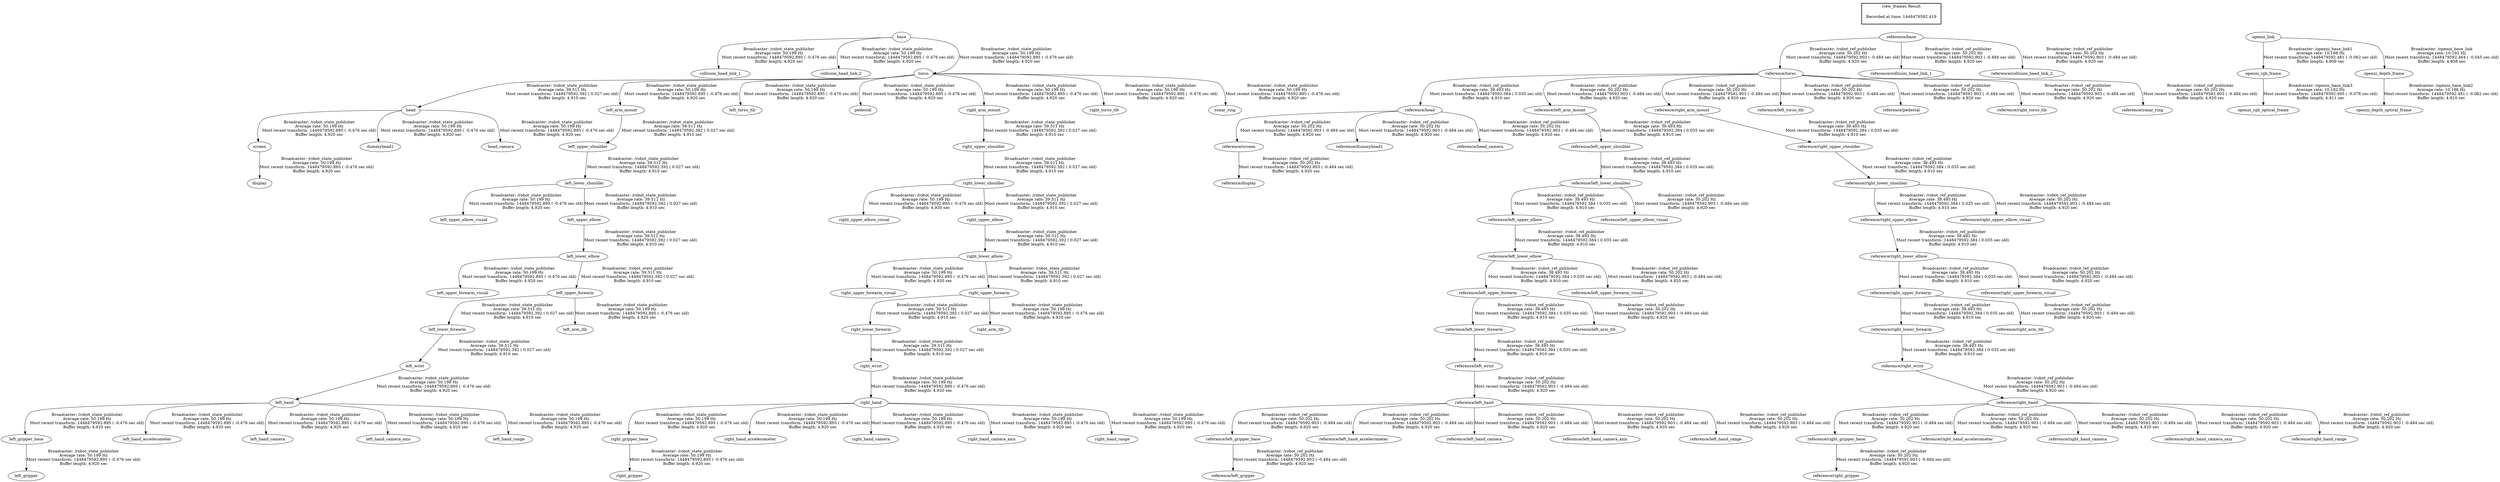 digraph G {
"base" -> "collision_head_link_1"[label="Broadcaster: /robot_state_publisher\nAverage rate: 50.199 Hz\nMost recent transform: 1448479592.895 ( -0.476 sec old)\nBuffer length: 4.920 sec\n"];
"base" -> "collision_head_link_2"[label="Broadcaster: /robot_state_publisher\nAverage rate: 50.199 Hz\nMost recent transform: 1448479592.895 ( -0.476 sec old)\nBuffer length: 4.920 sec\n"];
"screen" -> "display"[label="Broadcaster: /robot_state_publisher\nAverage rate: 50.199 Hz\nMost recent transform: 1448479592.895 ( -0.476 sec old)\nBuffer length: 4.920 sec\n"];
"head" -> "screen"[label="Broadcaster: /robot_state_publisher\nAverage rate: 50.199 Hz\nMost recent transform: 1448479592.895 ( -0.476 sec old)\nBuffer length: 4.920 sec\n"];
"head" -> "dummyhead1"[label="Broadcaster: /robot_state_publisher\nAverage rate: 50.199 Hz\nMost recent transform: 1448479592.895 ( -0.476 sec old)\nBuffer length: 4.920 sec\n"];
"torso" -> "head"[label="Broadcaster: /robot_state_publisher\nAverage rate: 39.511 Hz\nMost recent transform: 1448479592.392 ( 0.027 sec old)\nBuffer length: 4.910 sec\n"];
"head" -> "head_camera"[label="Broadcaster: /robot_state_publisher\nAverage rate: 50.199 Hz\nMost recent transform: 1448479592.895 ( -0.476 sec old)\nBuffer length: 4.920 sec\n"];
"left_lower_shoulder" -> "left_upper_elbow_visual"[label="Broadcaster: /robot_state_publisher\nAverage rate: 50.199 Hz\nMost recent transform: 1448479592.895 ( -0.476 sec old)\nBuffer length: 4.920 sec\n"];
"left_upper_shoulder" -> "left_lower_shoulder"[label="Broadcaster: /robot_state_publisher\nAverage rate: 39.511 Hz\nMost recent transform: 1448479592.392 ( 0.027 sec old)\nBuffer length: 4.910 sec\n"];
"left_gripper_base" -> "left_gripper"[label="Broadcaster: /robot_state_publisher\nAverage rate: 50.199 Hz\nMost recent transform: 1448479592.895 ( -0.476 sec old)\nBuffer length: 4.920 sec\n"];
"left_hand" -> "left_gripper_base"[label="Broadcaster: /robot_state_publisher\nAverage rate: 50.199 Hz\nMost recent transform: 1448479592.895 ( -0.476 sec old)\nBuffer length: 4.920 sec\n"];
"left_wrist" -> "left_hand"[label="Broadcaster: /robot_state_publisher\nAverage rate: 50.199 Hz\nMost recent transform: 1448479592.895 ( -0.476 sec old)\nBuffer length: 4.920 sec\n"];
"left_lower_forearm" -> "left_wrist"[label="Broadcaster: /robot_state_publisher\nAverage rate: 39.511 Hz\nMost recent transform: 1448479592.392 ( 0.027 sec old)\nBuffer length: 4.910 sec\n"];
"left_hand" -> "left_hand_accelerometer"[label="Broadcaster: /robot_state_publisher\nAverage rate: 50.199 Hz\nMost recent transform: 1448479592.895 ( -0.476 sec old)\nBuffer length: 4.920 sec\n"];
"left_hand" -> "left_hand_camera"[label="Broadcaster: /robot_state_publisher\nAverage rate: 50.199 Hz\nMost recent transform: 1448479592.895 ( -0.476 sec old)\nBuffer length: 4.920 sec\n"];
"left_hand" -> "left_hand_camera_axis"[label="Broadcaster: /robot_state_publisher\nAverage rate: 50.199 Hz\nMost recent transform: 1448479592.895 ( -0.476 sec old)\nBuffer length: 4.920 sec\n"];
"left_hand" -> "left_hand_range"[label="Broadcaster: /robot_state_publisher\nAverage rate: 50.199 Hz\nMost recent transform: 1448479592.895 ( -0.476 sec old)\nBuffer length: 4.920 sec\n"];
"torso" -> "left_arm_mount"[label="Broadcaster: /robot_state_publisher\nAverage rate: 50.199 Hz\nMost recent transform: 1448479592.895 ( -0.476 sec old)\nBuffer length: 4.920 sec\n"];
"base" -> "torso"[label="Broadcaster: /robot_state_publisher\nAverage rate: 50.199 Hz\nMost recent transform: 1448479592.895 ( -0.476 sec old)\nBuffer length: 4.920 sec\n"];
"torso" -> "left_torso_itb"[label="Broadcaster: /robot_state_publisher\nAverage rate: 50.199 Hz\nMost recent transform: 1448479592.895 ( -0.476 sec old)\nBuffer length: 4.920 sec\n"];
"left_lower_elbow" -> "left_upper_forearm_visual"[label="Broadcaster: /robot_state_publisher\nAverage rate: 50.199 Hz\nMost recent transform: 1448479592.895 ( -0.476 sec old)\nBuffer length: 4.920 sec\n"];
"left_upper_elbow" -> "left_lower_elbow"[label="Broadcaster: /robot_state_publisher\nAverage rate: 39.511 Hz\nMost recent transform: 1448479592.392 ( 0.027 sec old)\nBuffer length: 4.910 sec\n"];
"left_upper_forearm" -> "left_arm_itb"[label="Broadcaster: /robot_state_publisher\nAverage rate: 50.199 Hz\nMost recent transform: 1448479592.895 ( -0.476 sec old)\nBuffer length: 4.920 sec\n"];
"left_lower_elbow" -> "left_upper_forearm"[label="Broadcaster: /robot_state_publisher\nAverage rate: 39.511 Hz\nMost recent transform: 1448479592.392 ( 0.027 sec old)\nBuffer length: 4.910 sec\n"];
"torso" -> "pedestal"[label="Broadcaster: /robot_state_publisher\nAverage rate: 50.199 Hz\nMost recent transform: 1448479592.895 ( -0.476 sec old)\nBuffer length: 4.920 sec\n"];
"right_lower_shoulder" -> "right_upper_elbow_visual"[label="Broadcaster: /robot_state_publisher\nAverage rate: 50.199 Hz\nMost recent transform: 1448479592.895 ( -0.476 sec old)\nBuffer length: 4.920 sec\n"];
"right_upper_shoulder" -> "right_lower_shoulder"[label="Broadcaster: /robot_state_publisher\nAverage rate: 39.511 Hz\nMost recent transform: 1448479592.392 ( 0.027 sec old)\nBuffer length: 4.910 sec\n"];
"right_gripper_base" -> "right_gripper"[label="Broadcaster: /robot_state_publisher\nAverage rate: 50.199 Hz\nMost recent transform: 1448479592.895 ( -0.476 sec old)\nBuffer length: 4.920 sec\n"];
"right_hand" -> "right_gripper_base"[label="Broadcaster: /robot_state_publisher\nAverage rate: 50.199 Hz\nMost recent transform: 1448479592.895 ( -0.476 sec old)\nBuffer length: 4.920 sec\n"];
"right_wrist" -> "right_hand"[label="Broadcaster: /robot_state_publisher\nAverage rate: 50.199 Hz\nMost recent transform: 1448479592.895 ( -0.476 sec old)\nBuffer length: 4.920 sec\n"];
"right_lower_forearm" -> "right_wrist"[label="Broadcaster: /robot_state_publisher\nAverage rate: 39.511 Hz\nMost recent transform: 1448479592.392 ( 0.027 sec old)\nBuffer length: 4.910 sec\n"];
"right_hand" -> "right_hand_accelerometer"[label="Broadcaster: /robot_state_publisher\nAverage rate: 50.199 Hz\nMost recent transform: 1448479592.895 ( -0.476 sec old)\nBuffer length: 4.920 sec\n"];
"right_hand" -> "right_hand_camera"[label="Broadcaster: /robot_state_publisher\nAverage rate: 50.199 Hz\nMost recent transform: 1448479592.895 ( -0.476 sec old)\nBuffer length: 4.920 sec\n"];
"right_hand" -> "right_hand_camera_axis"[label="Broadcaster: /robot_state_publisher\nAverage rate: 50.199 Hz\nMost recent transform: 1448479592.895 ( -0.476 sec old)\nBuffer length: 4.920 sec\n"];
"right_hand" -> "right_hand_range"[label="Broadcaster: /robot_state_publisher\nAverage rate: 50.199 Hz\nMost recent transform: 1448479592.895 ( -0.476 sec old)\nBuffer length: 4.920 sec\n"];
"torso" -> "right_arm_mount"[label="Broadcaster: /robot_state_publisher\nAverage rate: 50.199 Hz\nMost recent transform: 1448479592.895 ( -0.476 sec old)\nBuffer length: 4.920 sec\n"];
"torso" -> "right_torso_itb"[label="Broadcaster: /robot_state_publisher\nAverage rate: 50.199 Hz\nMost recent transform: 1448479592.895 ( -0.476 sec old)\nBuffer length: 4.920 sec\n"];
"right_lower_elbow" -> "right_upper_forearm_visual"[label="Broadcaster: /robot_state_publisher\nAverage rate: 50.199 Hz\nMost recent transform: 1448479592.895 ( -0.476 sec old)\nBuffer length: 4.920 sec\n"];
"right_upper_elbow" -> "right_lower_elbow"[label="Broadcaster: /robot_state_publisher\nAverage rate: 39.511 Hz\nMost recent transform: 1448479592.392 ( 0.027 sec old)\nBuffer length: 4.910 sec\n"];
"right_upper_forearm" -> "right_arm_itb"[label="Broadcaster: /robot_state_publisher\nAverage rate: 50.199 Hz\nMost recent transform: 1448479592.895 ( -0.476 sec old)\nBuffer length: 4.920 sec\n"];
"right_lower_elbow" -> "right_upper_forearm"[label="Broadcaster: /robot_state_publisher\nAverage rate: 39.511 Hz\nMost recent transform: 1448479592.392 ( 0.027 sec old)\nBuffer length: 4.910 sec\n"];
"torso" -> "sonar_ring"[label="Broadcaster: /robot_state_publisher\nAverage rate: 50.199 Hz\nMost recent transform: 1448479592.895 ( -0.476 sec old)\nBuffer length: 4.920 sec\n"];
"reference/torso" -> "reference/head"[label="Broadcaster: /robot_ref_publisher\nAverage rate: 38.493 Hz\nMost recent transform: 1448479592.384 ( 0.035 sec old)\nBuffer length: 4.910 sec\n"];
"reference/base" -> "reference/torso"[label="Broadcaster: /robot_ref_publisher\nAverage rate: 50.202 Hz\nMost recent transform: 1448479592.903 ( -0.484 sec old)\nBuffer length: 4.920 sec\n"];
"reference/left_lower_shoulder" -> "reference/left_upper_elbow"[label="Broadcaster: /robot_ref_publisher\nAverage rate: 38.493 Hz\nMost recent transform: 1448479592.384 ( 0.035 sec old)\nBuffer length: 4.910 sec\n"];
"reference/left_upper_shoulder" -> "reference/left_lower_shoulder"[label="Broadcaster: /robot_ref_publisher\nAverage rate: 38.493 Hz\nMost recent transform: 1448479592.384 ( 0.035 sec old)\nBuffer length: 4.910 sec\n"];
"reference/left_upper_elbow" -> "reference/left_lower_elbow"[label="Broadcaster: /robot_ref_publisher\nAverage rate: 38.493 Hz\nMost recent transform: 1448479592.384 ( 0.035 sec old)\nBuffer length: 4.910 sec\n"];
"reference/left_arm_mount" -> "reference/left_upper_shoulder"[label="Broadcaster: /robot_ref_publisher\nAverage rate: 38.493 Hz\nMost recent transform: 1448479592.384 ( 0.035 sec old)\nBuffer length: 4.910 sec\n"];
"reference/torso" -> "reference/left_arm_mount"[label="Broadcaster: /robot_ref_publisher\nAverage rate: 50.202 Hz\nMost recent transform: 1448479592.903 ( -0.484 sec old)\nBuffer length: 4.920 sec\n"];
"reference/left_lower_elbow" -> "reference/left_upper_forearm"[label="Broadcaster: /robot_ref_publisher\nAverage rate: 38.493 Hz\nMost recent transform: 1448479592.384 ( 0.035 sec old)\nBuffer length: 4.910 sec\n"];
"reference/left_upper_forearm" -> "reference/left_lower_forearm"[label="Broadcaster: /robot_ref_publisher\nAverage rate: 38.493 Hz\nMost recent transform: 1448479592.384 ( 0.035 sec old)\nBuffer length: 4.910 sec\n"];
"reference/left_lower_forearm" -> "reference/left_wrist"[label="Broadcaster: /robot_ref_publisher\nAverage rate: 38.493 Hz\nMost recent transform: 1448479592.384 ( 0.035 sec old)\nBuffer length: 4.910 sec\n"];
"reference/right_lower_shoulder" -> "reference/right_upper_elbow"[label="Broadcaster: /robot_ref_publisher\nAverage rate: 38.493 Hz\nMost recent transform: 1448479592.384 ( 0.035 sec old)\nBuffer length: 4.910 sec\n"];
"reference/right_upper_shoulder" -> "reference/right_lower_shoulder"[label="Broadcaster: /robot_ref_publisher\nAverage rate: 38.493 Hz\nMost recent transform: 1448479592.384 ( 0.035 sec old)\nBuffer length: 4.910 sec\n"];
"reference/right_upper_elbow" -> "reference/right_lower_elbow"[label="Broadcaster: /robot_ref_publisher\nAverage rate: 38.493 Hz\nMost recent transform: 1448479592.384 ( 0.035 sec old)\nBuffer length: 4.910 sec\n"];
"reference/right_arm_mount" -> "reference/right_upper_shoulder"[label="Broadcaster: /robot_ref_publisher\nAverage rate: 38.493 Hz\nMost recent transform: 1448479592.384 ( 0.035 sec old)\nBuffer length: 4.910 sec\n"];
"reference/torso" -> "reference/right_arm_mount"[label="Broadcaster: /robot_ref_publisher\nAverage rate: 50.202 Hz\nMost recent transform: 1448479592.903 ( -0.484 sec old)\nBuffer length: 4.920 sec\n"];
"reference/right_lower_elbow" -> "reference/right_upper_forearm"[label="Broadcaster: /robot_ref_publisher\nAverage rate: 38.493 Hz\nMost recent transform: 1448479592.384 ( 0.035 sec old)\nBuffer length: 4.910 sec\n"];
"reference/right_upper_forearm" -> "reference/right_lower_forearm"[label="Broadcaster: /robot_ref_publisher\nAverage rate: 38.493 Hz\nMost recent transform: 1448479592.384 ( 0.035 sec old)\nBuffer length: 4.910 sec\n"];
"reference/right_lower_forearm" -> "reference/right_wrist"[label="Broadcaster: /robot_ref_publisher\nAverage rate: 38.493 Hz\nMost recent transform: 1448479592.384 ( 0.035 sec old)\nBuffer length: 4.910 sec\n"];
"openni_rgb_frame" -> "openni_rgb_optical_frame"[label="Broadcaster: /openni_base_link3\nAverage rate: 10.182 Hz\nMost recent transform: 1448479592.495 ( -0.076 sec old)\nBuffer length: 4.911 sec\n"];
"openni_link" -> "openni_rgb_frame"[label="Broadcaster: /openni_base_link1\nAverage rate: 10.188 Hz\nMost recent transform: 1448479592.481 ( -0.062 sec old)\nBuffer length: 4.809 sec\n"];
"reference/base" -> "reference/collision_head_link_1"[label="Broadcaster: /robot_ref_publisher\nAverage rate: 50.202 Hz\nMost recent transform: 1448479592.903 ( -0.484 sec old)\nBuffer length: 4.920 sec\n"];
"reference/base" -> "reference/collision_head_link_2"[label="Broadcaster: /robot_ref_publisher\nAverage rate: 50.202 Hz\nMost recent transform: 1448479592.903 ( -0.484 sec old)\nBuffer length: 4.920 sec\n"];
"reference/screen" -> "reference/display"[label="Broadcaster: /robot_ref_publisher\nAverage rate: 50.202 Hz\nMost recent transform: 1448479592.903 ( -0.484 sec old)\nBuffer length: 4.920 sec\n"];
"reference/head" -> "reference/screen"[label="Broadcaster: /robot_ref_publisher\nAverage rate: 50.202 Hz\nMost recent transform: 1448479592.903 ( -0.484 sec old)\nBuffer length: 4.920 sec\n"];
"reference/head" -> "reference/dummyhead1"[label="Broadcaster: /robot_ref_publisher\nAverage rate: 50.202 Hz\nMost recent transform: 1448479592.903 ( -0.484 sec old)\nBuffer length: 4.920 sec\n"];
"reference/head" -> "reference/head_camera"[label="Broadcaster: /robot_ref_publisher\nAverage rate: 50.202 Hz\nMost recent transform: 1448479592.903 ( -0.484 sec old)\nBuffer length: 4.920 sec\n"];
"reference/left_lower_shoulder" -> "reference/left_upper_elbow_visual"[label="Broadcaster: /robot_ref_publisher\nAverage rate: 50.202 Hz\nMost recent transform: 1448479592.903 ( -0.484 sec old)\nBuffer length: 4.920 sec\n"];
"reference/left_gripper_base" -> "reference/left_gripper"[label="Broadcaster: /robot_ref_publisher\nAverage rate: 50.202 Hz\nMost recent transform: 1448479592.903 ( -0.484 sec old)\nBuffer length: 4.920 sec\n"];
"reference/left_hand" -> "reference/left_gripper_base"[label="Broadcaster: /robot_ref_publisher\nAverage rate: 50.202 Hz\nMost recent transform: 1448479592.903 ( -0.484 sec old)\nBuffer length: 4.920 sec\n"];
"reference/left_wrist" -> "reference/left_hand"[label="Broadcaster: /robot_ref_publisher\nAverage rate: 50.202 Hz\nMost recent transform: 1448479592.903 ( -0.484 sec old)\nBuffer length: 4.920 sec\n"];
"reference/left_hand" -> "reference/left_hand_accelerometer"[label="Broadcaster: /robot_ref_publisher\nAverage rate: 50.202 Hz\nMost recent transform: 1448479592.903 ( -0.484 sec old)\nBuffer length: 4.920 sec\n"];
"reference/left_hand" -> "reference/left_hand_camera"[label="Broadcaster: /robot_ref_publisher\nAverage rate: 50.202 Hz\nMost recent transform: 1448479592.903 ( -0.484 sec old)\nBuffer length: 4.920 sec\n"];
"reference/left_hand" -> "reference/left_hand_camera_axis"[label="Broadcaster: /robot_ref_publisher\nAverage rate: 50.202 Hz\nMost recent transform: 1448479592.903 ( -0.484 sec old)\nBuffer length: 4.920 sec\n"];
"reference/left_hand" -> "reference/left_hand_range"[label="Broadcaster: /robot_ref_publisher\nAverage rate: 50.202 Hz\nMost recent transform: 1448479592.903 ( -0.484 sec old)\nBuffer length: 4.920 sec\n"];
"reference/torso" -> "reference/left_torso_itb"[label="Broadcaster: /robot_ref_publisher\nAverage rate: 50.202 Hz\nMost recent transform: 1448479592.903 ( -0.484 sec old)\nBuffer length: 4.920 sec\n"];
"reference/left_lower_elbow" -> "reference/left_upper_forearm_visual"[label="Broadcaster: /robot_ref_publisher\nAverage rate: 50.202 Hz\nMost recent transform: 1448479592.903 ( -0.484 sec old)\nBuffer length: 4.920 sec\n"];
"reference/left_upper_forearm" -> "reference/left_arm_itb"[label="Broadcaster: /robot_ref_publisher\nAverage rate: 50.202 Hz\nMost recent transform: 1448479592.903 ( -0.484 sec old)\nBuffer length: 4.920 sec\n"];
"reference/torso" -> "reference/pedestal"[label="Broadcaster: /robot_ref_publisher\nAverage rate: 50.202 Hz\nMost recent transform: 1448479592.903 ( -0.484 sec old)\nBuffer length: 4.920 sec\n"];
"reference/right_lower_shoulder" -> "reference/right_upper_elbow_visual"[label="Broadcaster: /robot_ref_publisher\nAverage rate: 50.202 Hz\nMost recent transform: 1448479592.903 ( -0.484 sec old)\nBuffer length: 4.920 sec\n"];
"reference/right_gripper_base" -> "reference/right_gripper"[label="Broadcaster: /robot_ref_publisher\nAverage rate: 50.202 Hz\nMost recent transform: 1448479592.903 ( -0.484 sec old)\nBuffer length: 4.920 sec\n"];
"reference/right_hand" -> "reference/right_gripper_base"[label="Broadcaster: /robot_ref_publisher\nAverage rate: 50.202 Hz\nMost recent transform: 1448479592.903 ( -0.484 sec old)\nBuffer length: 4.920 sec\n"];
"reference/right_wrist" -> "reference/right_hand"[label="Broadcaster: /robot_ref_publisher\nAverage rate: 50.202 Hz\nMost recent transform: 1448479592.903 ( -0.484 sec old)\nBuffer length: 4.920 sec\n"];
"reference/right_hand" -> "reference/right_hand_accelerometer"[label="Broadcaster: /robot_ref_publisher\nAverage rate: 50.202 Hz\nMost recent transform: 1448479592.903 ( -0.484 sec old)\nBuffer length: 4.920 sec\n"];
"reference/right_hand" -> "reference/right_hand_camera"[label="Broadcaster: /robot_ref_publisher\nAverage rate: 50.202 Hz\nMost recent transform: 1448479592.903 ( -0.484 sec old)\nBuffer length: 4.920 sec\n"];
"reference/right_hand" -> "reference/right_hand_camera_axis"[label="Broadcaster: /robot_ref_publisher\nAverage rate: 50.202 Hz\nMost recent transform: 1448479592.903 ( -0.484 sec old)\nBuffer length: 4.920 sec\n"];
"reference/right_hand" -> "reference/right_hand_range"[label="Broadcaster: /robot_ref_publisher\nAverage rate: 50.202 Hz\nMost recent transform: 1448479592.903 ( -0.484 sec old)\nBuffer length: 4.920 sec\n"];
"reference/torso" -> "reference/right_torso_itb"[label="Broadcaster: /robot_ref_publisher\nAverage rate: 50.202 Hz\nMost recent transform: 1448479592.903 ( -0.484 sec old)\nBuffer length: 4.920 sec\n"];
"reference/right_lower_elbow" -> "reference/right_upper_forearm_visual"[label="Broadcaster: /robot_ref_publisher\nAverage rate: 50.202 Hz\nMost recent transform: 1448479592.903 ( -0.484 sec old)\nBuffer length: 4.920 sec\n"];
"reference/right_upper_forearm" -> "reference/right_arm_itb"[label="Broadcaster: /robot_ref_publisher\nAverage rate: 50.202 Hz\nMost recent transform: 1448479592.903 ( -0.484 sec old)\nBuffer length: 4.920 sec\n"];
"reference/torso" -> "reference/sonar_ring"[label="Broadcaster: /robot_ref_publisher\nAverage rate: 50.202 Hz\nMost recent transform: 1448479592.903 ( -0.484 sec old)\nBuffer length: 4.920 sec\n"];
"left_lower_shoulder" -> "left_upper_elbow"[label="Broadcaster: /robot_state_publisher\nAverage rate: 39.511 Hz\nMost recent transform: 1448479592.392 ( 0.027 sec old)\nBuffer length: 4.910 sec\n"];
"left_arm_mount" -> "left_upper_shoulder"[label="Broadcaster: /robot_state_publisher\nAverage rate: 39.511 Hz\nMost recent transform: 1448479592.392 ( 0.027 sec old)\nBuffer length: 4.910 sec\n"];
"left_upper_forearm" -> "left_lower_forearm"[label="Broadcaster: /robot_state_publisher\nAverage rate: 39.511 Hz\nMost recent transform: 1448479592.392 ( 0.027 sec old)\nBuffer length: 4.910 sec\n"];
"right_lower_shoulder" -> "right_upper_elbow"[label="Broadcaster: /robot_state_publisher\nAverage rate: 39.511 Hz\nMost recent transform: 1448479592.392 ( 0.027 sec old)\nBuffer length: 4.910 sec\n"];
"right_arm_mount" -> "right_upper_shoulder"[label="Broadcaster: /robot_state_publisher\nAverage rate: 39.511 Hz\nMost recent transform: 1448479592.392 ( 0.027 sec old)\nBuffer length: 4.910 sec\n"];
"right_upper_forearm" -> "right_lower_forearm"[label="Broadcaster: /robot_state_publisher\nAverage rate: 39.511 Hz\nMost recent transform: 1448479592.392 ( 0.027 sec old)\nBuffer length: 4.910 sec\n"];
"openni_link" -> "openni_depth_frame"[label="Broadcaster: /openni_base_link\nAverage rate: 10.192 Hz\nMost recent transform: 1448479592.464 ( -0.045 sec old)\nBuffer length: 4.808 sec\n"];
"openni_depth_frame" -> "openni_depth_optical_frame"[label="Broadcaster: /openni_base_link2\nAverage rate: 10.186 Hz\nMost recent transform: 1448479592.481 ( -0.062 sec old)\nBuffer length: 4.810 sec\n"];
edge [style=invis];
 subgraph cluster_legend { style=bold; color=black; label ="view_frames Result";
"Recorded at time: 1448479592.419"[ shape=plaintext ] ;
 }->"base";
edge [style=invis];
 subgraph cluster_legend { style=bold; color=black; label ="view_frames Result";
"Recorded at time: 1448479592.419"[ shape=plaintext ] ;
 }->"reference/base";
edge [style=invis];
 subgraph cluster_legend { style=bold; color=black; label ="view_frames Result";
"Recorded at time: 1448479592.419"[ shape=plaintext ] ;
 }->"openni_link";
}